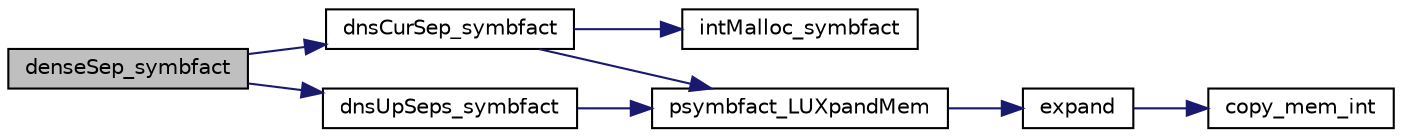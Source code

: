 digraph "denseSep_symbfact"
{
 // LATEX_PDF_SIZE
  edge [fontname="Helvetica",fontsize="10",labelfontname="Helvetica",labelfontsize="10"];
  node [fontname="Helvetica",fontsize="10",shape=record];
  rankdir="LR";
  Node1 [label="denseSep_symbfact",height=0.2,width=0.4,color="black", fillcolor="grey75", style="filled", fontcolor="black",tooltip=" "];
  Node1 -> Node2 [color="midnightblue",fontsize="10",style="solid",fontname="Helvetica"];
  Node2 [label="dnsCurSep_symbfact",height=0.2,width=0.4,color="black", fillcolor="white", style="filled",URL="$psymbfact_8c.html#a01c74d13ae7e45d5cad024a476204292",tooltip=" "];
  Node2 -> Node3 [color="midnightblue",fontsize="10",style="solid",fontname="Helvetica"];
  Node3 [label="intMalloc_symbfact",height=0.2,width=0.4,color="black", fillcolor="white", style="filled",URL="$psymbfact_8c.html#a86f4e2444198e5ab8ceb169073f19152",tooltip=" "];
  Node2 -> Node4 [color="midnightblue",fontsize="10",style="solid",fontname="Helvetica"];
  Node4 [label="psymbfact_LUXpandMem",height=0.2,width=0.4,color="black", fillcolor="white", style="filled",URL="$psymbfact__util_8c.html#a56bbfa934c23ce76261505b554ca235c",tooltip=" "];
  Node4 -> Node5 [color="midnightblue",fontsize="10",style="solid",fontname="Helvetica"];
  Node5 [label="expand",height=0.2,width=0.4,color="black", fillcolor="white", style="filled",URL="$psymbfact__util_8c.html#a5d255e8d2ec4fa37c5c5eefe5c8abf2e",tooltip="Expand the existing storage to accommodate more fill-ins."];
  Node5 -> Node6 [color="midnightblue",fontsize="10",style="solid",fontname="Helvetica"];
  Node6 [label="copy_mem_int",height=0.2,width=0.4,color="black", fillcolor="white", style="filled",URL="$psymbfact__util_8c.html#a2ec94d8a7b22ab6d35c15a0dff8b2299",tooltip=" "];
  Node1 -> Node7 [color="midnightblue",fontsize="10",style="solid",fontname="Helvetica"];
  Node7 [label="dnsUpSeps_symbfact",height=0.2,width=0.4,color="black", fillcolor="white", style="filled",URL="$psymbfact_8c.html#aced970ae256f2b93fc157f394f785034",tooltip=" "];
  Node7 -> Node4 [color="midnightblue",fontsize="10",style="solid",fontname="Helvetica"];
}
